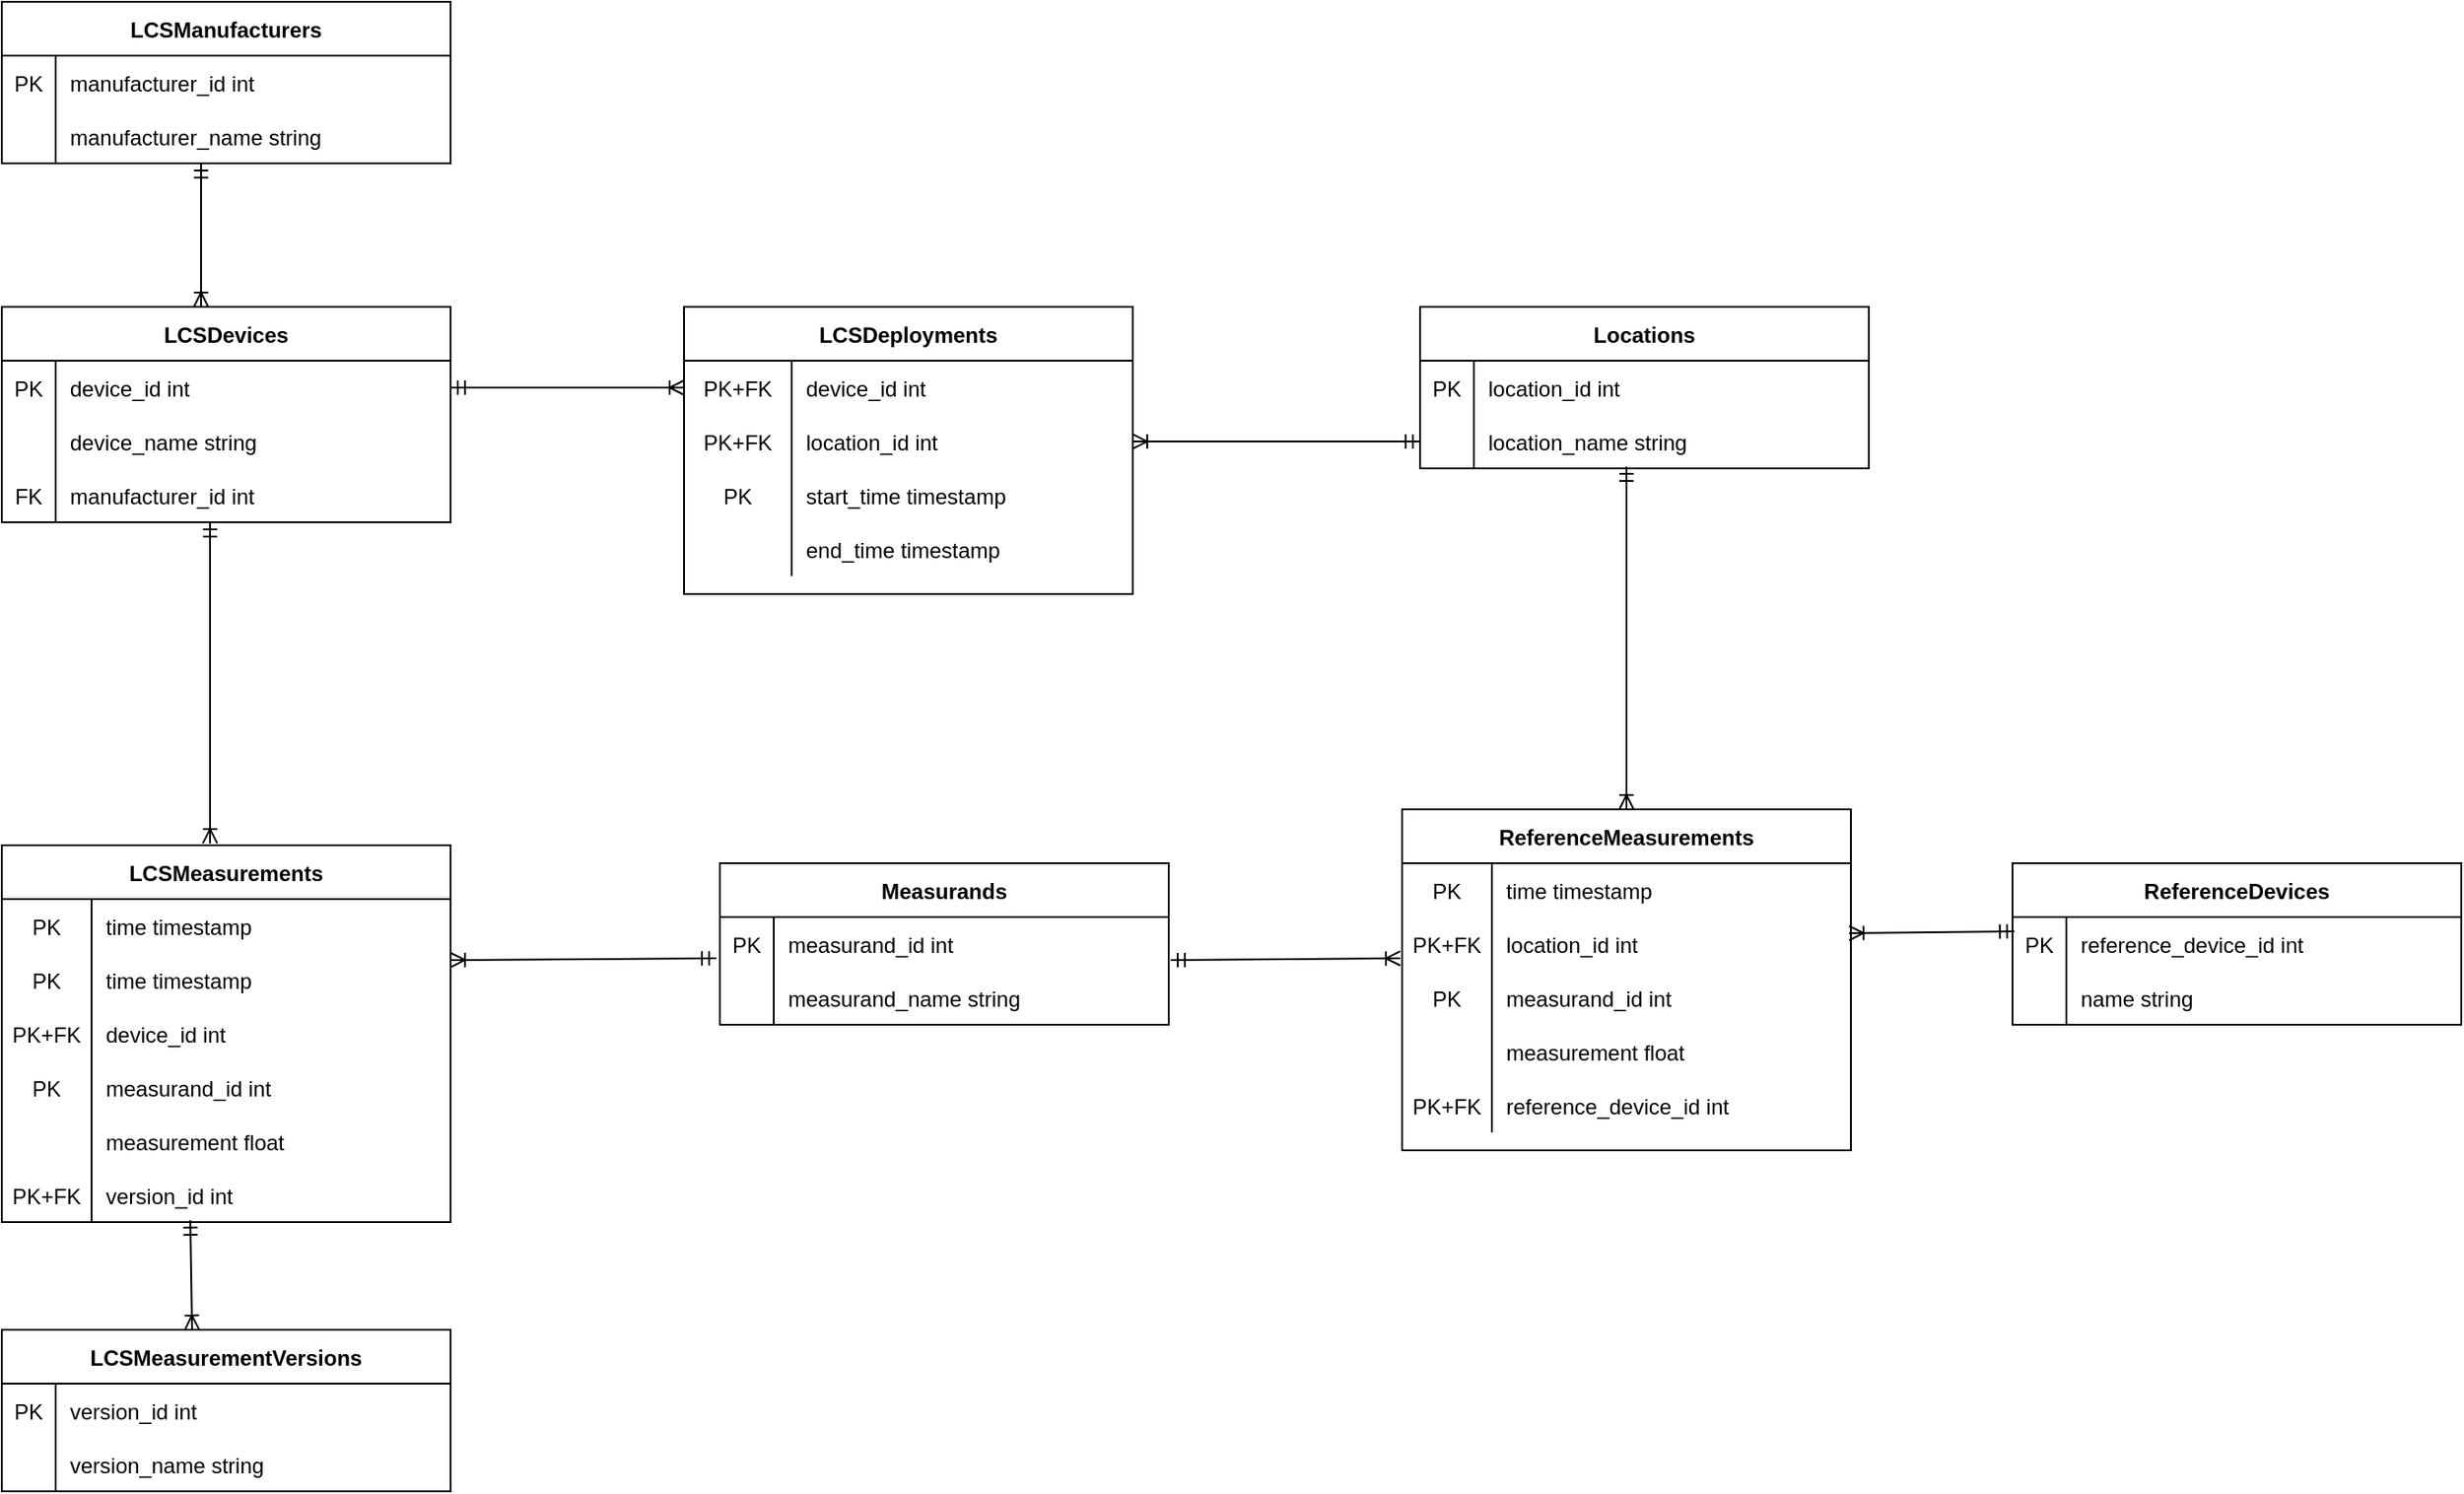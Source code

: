 <mxfile version="14.9.0" type="device"><diagram id="R2lEEEUBdFMjLlhIrx00" name="Page-1"><mxGraphModel dx="3087" dy="2118" grid="1" gridSize="10" guides="1" tooltips="1" connect="1" arrows="1" fold="1" page="1" pageScale="1" pageWidth="850" pageHeight="1100" math="0" shadow="0" extFonts="Permanent Marker^https://fonts.googleapis.com/css?family=Permanent+Marker"><root><mxCell id="0"/><mxCell id="1" parent="0"/><mxCell id="C-vyLk0tnHw3VtMMgP7b-2" value="ReferenceMeasurements" style="shape=table;startSize=30;container=1;collapsible=1;childLayout=tableLayout;fixedRows=1;rowLines=0;fontStyle=1;align=center;resizeLast=1;" parent="1" vertex="1"><mxGeometry x="680" y="120" width="250" height="190" as="geometry"/></mxCell><mxCell id="C-vyLk0tnHw3VtMMgP7b-6" value="" style="shape=partialRectangle;collapsible=0;dropTarget=0;pointerEvents=0;fillColor=none;points=[[0,0.5],[1,0.5]];portConstraint=eastwest;top=0;left=0;right=0;bottom=0;" parent="C-vyLk0tnHw3VtMMgP7b-2" vertex="1"><mxGeometry y="30" width="250" height="30" as="geometry"/></mxCell><mxCell id="C-vyLk0tnHw3VtMMgP7b-7" value="PK" style="shape=partialRectangle;overflow=hidden;connectable=0;fillColor=none;top=0;left=0;bottom=0;right=0;" parent="C-vyLk0tnHw3VtMMgP7b-6" vertex="1"><mxGeometry width="50" height="30" as="geometry"/></mxCell><mxCell id="C-vyLk0tnHw3VtMMgP7b-8" value="time timestamp" style="shape=partialRectangle;overflow=hidden;connectable=0;fillColor=none;top=0;left=0;bottom=0;right=0;align=left;spacingLeft=6;" parent="C-vyLk0tnHw3VtMMgP7b-6" vertex="1"><mxGeometry x="50" width="200" height="30" as="geometry"/></mxCell><mxCell id="C-vyLk0tnHw3VtMMgP7b-9" value="" style="shape=partialRectangle;collapsible=0;dropTarget=0;pointerEvents=0;fillColor=none;points=[[0,0.5],[1,0.5]];portConstraint=eastwest;top=0;left=0;right=0;bottom=0;" parent="C-vyLk0tnHw3VtMMgP7b-2" vertex="1"><mxGeometry y="60" width="250" height="30" as="geometry"/></mxCell><mxCell id="C-vyLk0tnHw3VtMMgP7b-10" value="PK+FK" style="shape=partialRectangle;overflow=hidden;connectable=0;fillColor=none;top=0;left=0;bottom=0;right=0;" parent="C-vyLk0tnHw3VtMMgP7b-9" vertex="1"><mxGeometry width="50" height="30" as="geometry"/></mxCell><mxCell id="C-vyLk0tnHw3VtMMgP7b-11" value="location_id int" style="shape=partialRectangle;overflow=hidden;connectable=0;fillColor=none;top=0;left=0;bottom=0;right=0;align=left;spacingLeft=6;" parent="C-vyLk0tnHw3VtMMgP7b-9" vertex="1"><mxGeometry x="50" width="200" height="30" as="geometry"/></mxCell><mxCell id="YqW83KVfoiyL361OglIS-1" value="" style="shape=partialRectangle;collapsible=0;dropTarget=0;pointerEvents=0;fillColor=none;points=[[0,0.5],[1,0.5]];portConstraint=eastwest;top=0;left=0;right=0;bottom=0;" parent="C-vyLk0tnHw3VtMMgP7b-2" vertex="1"><mxGeometry y="90" width="250" height="30" as="geometry"/></mxCell><mxCell id="YqW83KVfoiyL361OglIS-2" value="PK" style="shape=partialRectangle;overflow=hidden;connectable=0;fillColor=none;top=0;left=0;bottom=0;right=0;" parent="YqW83KVfoiyL361OglIS-1" vertex="1"><mxGeometry width="50" height="30" as="geometry"/></mxCell><mxCell id="YqW83KVfoiyL361OglIS-3" value="measurand_id int" style="shape=partialRectangle;overflow=hidden;connectable=0;fillColor=none;top=0;left=0;bottom=0;right=0;align=left;spacingLeft=6;" parent="YqW83KVfoiyL361OglIS-1" vertex="1"><mxGeometry x="50" width="200" height="30" as="geometry"/></mxCell><mxCell id="YqW83KVfoiyL361OglIS-22" value="" style="shape=partialRectangle;collapsible=0;dropTarget=0;pointerEvents=0;fillColor=none;points=[[0,0.5],[1,0.5]];portConstraint=eastwest;top=0;left=0;right=0;bottom=0;" parent="C-vyLk0tnHw3VtMMgP7b-2" vertex="1"><mxGeometry y="120" width="250" height="30" as="geometry"/></mxCell><mxCell id="YqW83KVfoiyL361OglIS-23" value="" style="shape=partialRectangle;overflow=hidden;connectable=0;fillColor=none;top=0;left=0;bottom=0;right=0;" parent="YqW83KVfoiyL361OglIS-22" vertex="1"><mxGeometry width="50" height="30" as="geometry"/></mxCell><mxCell id="YqW83KVfoiyL361OglIS-24" value="measurement float" style="shape=partialRectangle;overflow=hidden;connectable=0;fillColor=none;top=0;left=0;bottom=0;right=0;align=left;spacingLeft=6;" parent="YqW83KVfoiyL361OglIS-22" vertex="1"><mxGeometry x="50" width="200" height="30" as="geometry"/></mxCell><mxCell id="Z9Yyw4hM57cXpo2XPebn-12" value="" style="shape=partialRectangle;collapsible=0;dropTarget=0;pointerEvents=0;fillColor=none;points=[[0,0.5],[1,0.5]];portConstraint=eastwest;top=0;left=0;right=0;bottom=0;" vertex="1" parent="C-vyLk0tnHw3VtMMgP7b-2"><mxGeometry y="150" width="250" height="30" as="geometry"/></mxCell><mxCell id="Z9Yyw4hM57cXpo2XPebn-13" value="PK+FK" style="shape=partialRectangle;overflow=hidden;connectable=0;fillColor=none;top=0;left=0;bottom=0;right=0;" vertex="1" parent="Z9Yyw4hM57cXpo2XPebn-12"><mxGeometry width="50" height="30" as="geometry"/></mxCell><mxCell id="Z9Yyw4hM57cXpo2XPebn-14" value="reference_device_id int" style="shape=partialRectangle;overflow=hidden;connectable=0;fillColor=none;top=0;left=0;bottom=0;right=0;align=left;spacingLeft=6;" vertex="1" parent="Z9Yyw4hM57cXpo2XPebn-12"><mxGeometry x="50" width="200" height="30" as="geometry"/></mxCell><mxCell id="C-vyLk0tnHw3VtMMgP7b-13" value="LCSDeployments" style="shape=table;startSize=30;container=1;collapsible=1;childLayout=tableLayout;fixedRows=1;rowLines=0;fontStyle=1;align=center;resizeLast=1;" parent="1" vertex="1"><mxGeometry x="280" y="-160" width="250" height="160" as="geometry"/></mxCell><mxCell id="C-vyLk0tnHw3VtMMgP7b-17" value="" style="shape=partialRectangle;collapsible=0;dropTarget=0;pointerEvents=0;fillColor=none;points=[[0,0.5],[1,0.5]];portConstraint=eastwest;top=0;left=0;right=0;bottom=0;" parent="C-vyLk0tnHw3VtMMgP7b-13" vertex="1"><mxGeometry y="30" width="250" height="30" as="geometry"/></mxCell><mxCell id="C-vyLk0tnHw3VtMMgP7b-18" value="PK+FK" style="shape=partialRectangle;overflow=hidden;connectable=0;fillColor=none;top=0;left=0;bottom=0;right=0;" parent="C-vyLk0tnHw3VtMMgP7b-17" vertex="1"><mxGeometry width="60" height="30" as="geometry"/></mxCell><mxCell id="C-vyLk0tnHw3VtMMgP7b-19" value="device_id int" style="shape=partialRectangle;overflow=hidden;connectable=0;fillColor=none;top=0;left=0;bottom=0;right=0;align=left;spacingLeft=6;" parent="C-vyLk0tnHw3VtMMgP7b-17" vertex="1"><mxGeometry x="60" width="190" height="30" as="geometry"/></mxCell><mxCell id="C-vyLk0tnHw3VtMMgP7b-20" value="" style="shape=partialRectangle;collapsible=0;dropTarget=0;pointerEvents=0;fillColor=none;points=[[0,0.5],[1,0.5]];portConstraint=eastwest;top=0;left=0;right=0;bottom=0;" parent="C-vyLk0tnHw3VtMMgP7b-13" vertex="1"><mxGeometry y="60" width="250" height="30" as="geometry"/></mxCell><mxCell id="C-vyLk0tnHw3VtMMgP7b-21" value="PK+FK" style="shape=partialRectangle;overflow=hidden;connectable=0;fillColor=none;top=0;left=0;bottom=0;right=0;" parent="C-vyLk0tnHw3VtMMgP7b-20" vertex="1"><mxGeometry width="60" height="30" as="geometry"/></mxCell><mxCell id="C-vyLk0tnHw3VtMMgP7b-22" value="location_id int" style="shape=partialRectangle;overflow=hidden;connectable=0;fillColor=none;top=0;left=0;bottom=0;right=0;align=left;spacingLeft=6;" parent="C-vyLk0tnHw3VtMMgP7b-20" vertex="1"><mxGeometry x="60" width="190" height="30" as="geometry"/></mxCell><mxCell id="YqW83KVfoiyL361OglIS-28" value="" style="shape=partialRectangle;collapsible=0;dropTarget=0;pointerEvents=0;fillColor=none;points=[[0,0.5],[1,0.5]];portConstraint=eastwest;top=0;left=0;right=0;bottom=0;" parent="C-vyLk0tnHw3VtMMgP7b-13" vertex="1"><mxGeometry y="90" width="250" height="30" as="geometry"/></mxCell><mxCell id="YqW83KVfoiyL361OglIS-29" value="PK" style="shape=partialRectangle;overflow=hidden;connectable=0;fillColor=none;top=0;left=0;bottom=0;right=0;" parent="YqW83KVfoiyL361OglIS-28" vertex="1"><mxGeometry width="60" height="30" as="geometry"/></mxCell><mxCell id="YqW83KVfoiyL361OglIS-30" value="start_time timestamp" style="shape=partialRectangle;overflow=hidden;connectable=0;fillColor=none;top=0;left=0;bottom=0;right=0;align=left;spacingLeft=6;" parent="YqW83KVfoiyL361OglIS-28" vertex="1"><mxGeometry x="60" width="190" height="30" as="geometry"/></mxCell><mxCell id="YqW83KVfoiyL361OglIS-31" value="" style="shape=partialRectangle;collapsible=0;dropTarget=0;pointerEvents=0;fillColor=none;points=[[0,0.5],[1,0.5]];portConstraint=eastwest;top=0;left=0;right=0;bottom=0;" parent="C-vyLk0tnHw3VtMMgP7b-13" vertex="1"><mxGeometry y="120" width="250" height="30" as="geometry"/></mxCell><mxCell id="YqW83KVfoiyL361OglIS-32" value="    " style="shape=partialRectangle;overflow=hidden;connectable=0;fillColor=none;top=0;left=0;bottom=0;right=0;" parent="YqW83KVfoiyL361OglIS-31" vertex="1"><mxGeometry width="60" height="30" as="geometry"/></mxCell><mxCell id="YqW83KVfoiyL361OglIS-33" value="end_time timestamp" style="shape=partialRectangle;overflow=hidden;connectable=0;fillColor=none;top=0;left=0;bottom=0;right=0;align=left;spacingLeft=6;" parent="YqW83KVfoiyL361OglIS-31" vertex="1"><mxGeometry x="60" width="190" height="30" as="geometry"/></mxCell><mxCell id="C-vyLk0tnHw3VtMMgP7b-23" value="LCSMeasurements" style="shape=table;startSize=30;container=1;collapsible=1;childLayout=tableLayout;fixedRows=1;rowLines=0;fontStyle=1;align=center;resizeLast=1;" parent="1" vertex="1"><mxGeometry x="-100" y="140" width="250" height="210" as="geometry"/></mxCell><mxCell id="Z9Yyw4hM57cXpo2XPebn-15" value="" style="shape=partialRectangle;collapsible=0;dropTarget=0;pointerEvents=0;fillColor=none;points=[[0,0.5],[1,0.5]];portConstraint=eastwest;top=0;left=0;right=0;bottom=0;" vertex="1" parent="C-vyLk0tnHw3VtMMgP7b-23"><mxGeometry y="30" width="250" height="30" as="geometry"/></mxCell><mxCell id="Z9Yyw4hM57cXpo2XPebn-16" value="PK" style="shape=partialRectangle;overflow=hidden;connectable=0;fillColor=none;top=0;left=0;bottom=0;right=0;" vertex="1" parent="Z9Yyw4hM57cXpo2XPebn-15"><mxGeometry width="50" height="30" as="geometry"/></mxCell><mxCell id="Z9Yyw4hM57cXpo2XPebn-17" value="time timestamp" style="shape=partialRectangle;overflow=hidden;connectable=0;fillColor=none;top=0;left=0;bottom=0;right=0;align=left;spacingLeft=6;" vertex="1" parent="Z9Yyw4hM57cXpo2XPebn-15"><mxGeometry x="50" width="200" height="30" as="geometry"/></mxCell><mxCell id="C-vyLk0tnHw3VtMMgP7b-27" value="" style="shape=partialRectangle;collapsible=0;dropTarget=0;pointerEvents=0;fillColor=none;points=[[0,0.5],[1,0.5]];portConstraint=eastwest;top=0;left=0;right=0;bottom=0;" parent="C-vyLk0tnHw3VtMMgP7b-23" vertex="1"><mxGeometry y="60" width="250" height="30" as="geometry"/></mxCell><mxCell id="C-vyLk0tnHw3VtMMgP7b-28" value="PK" style="shape=partialRectangle;overflow=hidden;connectable=0;fillColor=none;top=0;left=0;bottom=0;right=0;" parent="C-vyLk0tnHw3VtMMgP7b-27" vertex="1"><mxGeometry width="50" height="30" as="geometry"/></mxCell><mxCell id="C-vyLk0tnHw3VtMMgP7b-29" value="time timestamp" style="shape=partialRectangle;overflow=hidden;connectable=0;fillColor=none;top=0;left=0;bottom=0;right=0;align=left;spacingLeft=6;" parent="C-vyLk0tnHw3VtMMgP7b-27" vertex="1"><mxGeometry x="50" width="200" height="30" as="geometry"/></mxCell><mxCell id="YqW83KVfoiyL361OglIS-7" value="" style="shape=partialRectangle;collapsible=0;dropTarget=0;pointerEvents=0;fillColor=none;points=[[0,0.5],[1,0.5]];portConstraint=eastwest;top=0;left=0;right=0;bottom=0;" parent="C-vyLk0tnHw3VtMMgP7b-23" vertex="1"><mxGeometry y="90" width="250" height="30" as="geometry"/></mxCell><mxCell id="YqW83KVfoiyL361OglIS-8" value="PK+FK" style="shape=partialRectangle;overflow=hidden;connectable=0;fillColor=none;top=0;left=0;bottom=0;right=0;" parent="YqW83KVfoiyL361OglIS-7" vertex="1"><mxGeometry width="50" height="30" as="geometry"/></mxCell><mxCell id="YqW83KVfoiyL361OglIS-9" value="device_id int" style="shape=partialRectangle;overflow=hidden;connectable=0;fillColor=none;top=0;left=0;bottom=0;right=0;align=left;spacingLeft=6;" parent="YqW83KVfoiyL361OglIS-7" vertex="1"><mxGeometry x="50" width="200" height="30" as="geometry"/></mxCell><mxCell id="YqW83KVfoiyL361OglIS-10" value="" style="shape=partialRectangle;collapsible=0;dropTarget=0;pointerEvents=0;fillColor=none;points=[[0,0.5],[1,0.5]];portConstraint=eastwest;top=0;left=0;right=0;bottom=0;" parent="C-vyLk0tnHw3VtMMgP7b-23" vertex="1"><mxGeometry y="120" width="250" height="30" as="geometry"/></mxCell><mxCell id="YqW83KVfoiyL361OglIS-11" value="PK" style="shape=partialRectangle;overflow=hidden;connectable=0;fillColor=none;top=0;left=0;bottom=0;right=0;" parent="YqW83KVfoiyL361OglIS-10" vertex="1"><mxGeometry width="50" height="30" as="geometry"/></mxCell><mxCell id="YqW83KVfoiyL361OglIS-12" value="measurand_id int" style="shape=partialRectangle;overflow=hidden;connectable=0;fillColor=none;top=0;left=0;bottom=0;right=0;align=left;spacingLeft=6;" parent="YqW83KVfoiyL361OglIS-10" vertex="1"><mxGeometry x="50" width="200" height="30" as="geometry"/></mxCell><mxCell id="YqW83KVfoiyL361OglIS-13" value="" style="shape=partialRectangle;collapsible=0;dropTarget=0;pointerEvents=0;fillColor=none;points=[[0,0.5],[1,0.5]];portConstraint=eastwest;top=0;left=0;right=0;bottom=0;" parent="C-vyLk0tnHw3VtMMgP7b-23" vertex="1"><mxGeometry y="150" width="250" height="30" as="geometry"/></mxCell><mxCell id="YqW83KVfoiyL361OglIS-14" value="" style="shape=partialRectangle;overflow=hidden;connectable=0;fillColor=none;top=0;left=0;bottom=0;right=0;" parent="YqW83KVfoiyL361OglIS-13" vertex="1"><mxGeometry width="50" height="30" as="geometry"/></mxCell><mxCell id="YqW83KVfoiyL361OglIS-15" value="measurement float" style="shape=partialRectangle;overflow=hidden;connectable=0;fillColor=none;top=0;left=0;bottom=0;right=0;align=left;spacingLeft=6;" parent="YqW83KVfoiyL361OglIS-13" vertex="1"><mxGeometry x="50" width="200" height="30" as="geometry"/></mxCell><mxCell id="YqW83KVfoiyL361OglIS-84" value="" style="shape=partialRectangle;collapsible=0;dropTarget=0;pointerEvents=0;points=[[0,0.5],[1,0.5]];portConstraint=eastwest;top=0;left=0;right=0;bottom=0;fillColor=none;" parent="C-vyLk0tnHw3VtMMgP7b-23" vertex="1"><mxGeometry y="180" width="250" height="30" as="geometry"/></mxCell><mxCell id="YqW83KVfoiyL361OglIS-85" value="PK+FK" style="shape=partialRectangle;overflow=hidden;connectable=0;fillColor=none;top=0;left=0;bottom=0;right=0;" parent="YqW83KVfoiyL361OglIS-84" vertex="1"><mxGeometry width="50" height="30" as="geometry"/></mxCell><mxCell id="YqW83KVfoiyL361OglIS-86" value="version_id int" style="shape=partialRectangle;overflow=hidden;connectable=0;fillColor=none;top=0;left=0;bottom=0;right=0;align=left;spacingLeft=6;" parent="YqW83KVfoiyL361OglIS-84" vertex="1"><mxGeometry x="50" width="200" height="30" as="geometry"/></mxCell><mxCell id="YqW83KVfoiyL361OglIS-38" value="LCSDevices" style="shape=table;startSize=30;container=1;collapsible=1;childLayout=tableLayout;fixedRows=1;rowLines=0;fontStyle=1;align=center;resizeLast=1;" parent="1" vertex="1"><mxGeometry x="-100" y="-160" width="250" height="120" as="geometry"/></mxCell><mxCell id="YqW83KVfoiyL361OglIS-39" value="" style="shape=partialRectangle;collapsible=0;dropTarget=0;pointerEvents=0;fillColor=none;points=[[0,0.5],[1,0.5]];portConstraint=eastwest;top=0;left=0;right=0;bottom=0;" parent="YqW83KVfoiyL361OglIS-38" vertex="1"><mxGeometry y="30" width="250" height="30" as="geometry"/></mxCell><mxCell id="YqW83KVfoiyL361OglIS-40" value="PK" style="shape=partialRectangle;overflow=hidden;connectable=0;fillColor=none;top=0;left=0;bottom=0;right=0;" parent="YqW83KVfoiyL361OglIS-39" vertex="1"><mxGeometry width="30" height="30" as="geometry"/></mxCell><mxCell id="YqW83KVfoiyL361OglIS-41" value="device_id int" style="shape=partialRectangle;overflow=hidden;connectable=0;fillColor=none;top=0;left=0;bottom=0;right=0;align=left;spacingLeft=6;" parent="YqW83KVfoiyL361OglIS-39" vertex="1"><mxGeometry x="30" width="220" height="30" as="geometry"/></mxCell><mxCell id="YqW83KVfoiyL361OglIS-42" value="" style="shape=partialRectangle;collapsible=0;dropTarget=0;pointerEvents=0;fillColor=none;points=[[0,0.5],[1,0.5]];portConstraint=eastwest;top=0;left=0;right=0;bottom=0;" parent="YqW83KVfoiyL361OglIS-38" vertex="1"><mxGeometry y="60" width="250" height="30" as="geometry"/></mxCell><mxCell id="YqW83KVfoiyL361OglIS-43" value="" style="shape=partialRectangle;overflow=hidden;connectable=0;fillColor=none;top=0;left=0;bottom=0;right=0;" parent="YqW83KVfoiyL361OglIS-42" vertex="1"><mxGeometry width="30" height="30" as="geometry"/></mxCell><mxCell id="YqW83KVfoiyL361OglIS-44" value="device_name string" style="shape=partialRectangle;overflow=hidden;connectable=0;fillColor=none;top=0;left=0;bottom=0;right=0;align=left;spacingLeft=6;" parent="YqW83KVfoiyL361OglIS-42" vertex="1"><mxGeometry x="30" width="220" height="30" as="geometry"/></mxCell><mxCell id="YqW83KVfoiyL361OglIS-51" value="" style="shape=partialRectangle;collapsible=0;dropTarget=0;pointerEvents=0;fillColor=none;points=[[0,0.5],[1,0.5]];portConstraint=eastwest;top=0;left=0;right=0;bottom=0;" parent="YqW83KVfoiyL361OglIS-38" vertex="1"><mxGeometry y="90" width="250" height="30" as="geometry"/></mxCell><mxCell id="YqW83KVfoiyL361OglIS-52" value="FK" style="shape=partialRectangle;overflow=hidden;connectable=0;fillColor=none;top=0;left=0;bottom=0;right=0;" parent="YqW83KVfoiyL361OglIS-51" vertex="1"><mxGeometry width="30" height="30" as="geometry"/></mxCell><mxCell id="YqW83KVfoiyL361OglIS-53" value="manufacturer_id int" style="shape=partialRectangle;overflow=hidden;connectable=0;fillColor=none;top=0;left=0;bottom=0;right=0;align=left;spacingLeft=6;" parent="YqW83KVfoiyL361OglIS-51" vertex="1"><mxGeometry x="30" width="220" height="30" as="geometry"/></mxCell><mxCell id="YqW83KVfoiyL361OglIS-54" value="LCSManufacturers" style="shape=table;startSize=30;container=1;collapsible=1;childLayout=tableLayout;fixedRows=1;rowLines=0;fontStyle=1;align=center;resizeLast=1;" parent="1" vertex="1"><mxGeometry x="-100" y="-330" width="250" height="90" as="geometry"/></mxCell><mxCell id="YqW83KVfoiyL361OglIS-55" value="" style="shape=partialRectangle;collapsible=0;dropTarget=0;pointerEvents=0;fillColor=none;points=[[0,0.5],[1,0.5]];portConstraint=eastwest;top=0;left=0;right=0;bottom=0;" parent="YqW83KVfoiyL361OglIS-54" vertex="1"><mxGeometry y="30" width="250" height="30" as="geometry"/></mxCell><mxCell id="YqW83KVfoiyL361OglIS-56" value="PK" style="shape=partialRectangle;overflow=hidden;connectable=0;fillColor=none;top=0;left=0;bottom=0;right=0;" parent="YqW83KVfoiyL361OglIS-55" vertex="1"><mxGeometry width="30" height="30" as="geometry"/></mxCell><mxCell id="YqW83KVfoiyL361OglIS-57" value="manufacturer_id int" style="shape=partialRectangle;overflow=hidden;connectable=0;fillColor=none;top=0;left=0;bottom=0;right=0;align=left;spacingLeft=6;" parent="YqW83KVfoiyL361OglIS-55" vertex="1"><mxGeometry x="30" width="220" height="30" as="geometry"/></mxCell><mxCell id="YqW83KVfoiyL361OglIS-58" value="" style="shape=partialRectangle;collapsible=0;dropTarget=0;pointerEvents=0;fillColor=none;points=[[0,0.5],[1,0.5]];portConstraint=eastwest;top=0;left=0;right=0;bottom=0;" parent="YqW83KVfoiyL361OglIS-54" vertex="1"><mxGeometry y="60" width="250" height="30" as="geometry"/></mxCell><mxCell id="YqW83KVfoiyL361OglIS-59" value="" style="shape=partialRectangle;overflow=hidden;connectable=0;fillColor=none;top=0;left=0;bottom=0;right=0;" parent="YqW83KVfoiyL361OglIS-58" vertex="1"><mxGeometry width="30" height="30" as="geometry"/></mxCell><mxCell id="YqW83KVfoiyL361OglIS-60" value="manufacturer_name string" style="shape=partialRectangle;overflow=hidden;connectable=0;fillColor=none;top=0;left=0;bottom=0;right=0;align=left;spacingLeft=6;" parent="YqW83KVfoiyL361OglIS-58" vertex="1"><mxGeometry x="30" width="220" height="30" as="geometry"/></mxCell><mxCell id="YqW83KVfoiyL361OglIS-64" value="Locations" style="shape=table;startSize=30;container=1;collapsible=1;childLayout=tableLayout;fixedRows=1;rowLines=0;fontStyle=1;align=center;resizeLast=1;" parent="1" vertex="1"><mxGeometry x="690" y="-160" width="250" height="90" as="geometry"/></mxCell><mxCell id="YqW83KVfoiyL361OglIS-65" value="" style="shape=partialRectangle;collapsible=0;dropTarget=0;pointerEvents=0;fillColor=none;points=[[0,0.5],[1,0.5]];portConstraint=eastwest;top=0;left=0;right=0;bottom=0;" parent="YqW83KVfoiyL361OglIS-64" vertex="1"><mxGeometry y="30" width="250" height="30" as="geometry"/></mxCell><mxCell id="YqW83KVfoiyL361OglIS-66" value="PK" style="shape=partialRectangle;overflow=hidden;connectable=0;fillColor=none;top=0;left=0;bottom=0;right=0;" parent="YqW83KVfoiyL361OglIS-65" vertex="1"><mxGeometry width="30" height="30" as="geometry"/></mxCell><mxCell id="YqW83KVfoiyL361OglIS-67" value="location_id int" style="shape=partialRectangle;overflow=hidden;connectable=0;fillColor=none;top=0;left=0;bottom=0;right=0;align=left;spacingLeft=6;" parent="YqW83KVfoiyL361OglIS-65" vertex="1"><mxGeometry x="30" width="220" height="30" as="geometry"/></mxCell><mxCell id="YqW83KVfoiyL361OglIS-68" value="" style="shape=partialRectangle;collapsible=0;dropTarget=0;pointerEvents=0;fillColor=none;points=[[0,0.5],[1,0.5]];portConstraint=eastwest;top=0;left=0;right=0;bottom=0;" parent="YqW83KVfoiyL361OglIS-64" vertex="1"><mxGeometry y="60" width="250" height="30" as="geometry"/></mxCell><mxCell id="YqW83KVfoiyL361OglIS-69" value="" style="shape=partialRectangle;overflow=hidden;connectable=0;fillColor=none;top=0;left=0;bottom=0;right=0;" parent="YqW83KVfoiyL361OglIS-68" vertex="1"><mxGeometry width="30" height="30" as="geometry"/></mxCell><mxCell id="YqW83KVfoiyL361OglIS-70" value="location_name string" style="shape=partialRectangle;overflow=hidden;connectable=0;fillColor=none;top=0;left=0;bottom=0;right=0;align=left;spacingLeft=6;" parent="YqW83KVfoiyL361OglIS-68" vertex="1"><mxGeometry x="30" width="220" height="30" as="geometry"/></mxCell><mxCell id="YqW83KVfoiyL361OglIS-79" value="" style="fontSize=12;html=1;endArrow=ERoneToMany;startArrow=ERmandOne;entryX=0.5;entryY=0;entryDx=0;entryDy=0;exitX=0.46;exitY=0.967;exitDx=0;exitDy=0;exitPerimeter=0;" parent="1" target="C-vyLk0tnHw3VtMMgP7b-2" edge="1" source="YqW83KVfoiyL361OglIS-68"><mxGeometry width="100" height="100" relative="1" as="geometry"><mxPoint x="805" y="-10" as="sourcePoint"/><mxPoint x="533.5" y="-78.06" as="targetPoint"/></mxGeometry></mxCell><mxCell id="YqW83KVfoiyL361OglIS-80" value="" style="fontSize=12;html=1;endArrow=ERoneToMany;startArrow=ERmandOne;entryX=1;entryY=0.5;entryDx=0;entryDy=0;exitX=0;exitY=0.5;exitDx=0;exitDy=0;" parent="1" source="YqW83KVfoiyL361OglIS-68" target="C-vyLk0tnHw3VtMMgP7b-20" edge="1"><mxGeometry width="100" height="100" relative="1" as="geometry"><mxPoint x="290" y="-75" as="sourcePoint"/><mxPoint x="247" y="126.94" as="targetPoint"/></mxGeometry></mxCell><mxCell id="YqW83KVfoiyL361OglIS-81" value="" style="fontSize=12;html=1;endArrow=ERoneToMany;startArrow=ERmandOne;entryX=0.464;entryY=-0.005;entryDx=0;entryDy=0;entryPerimeter=0;" parent="1" target="C-vyLk0tnHw3VtMMgP7b-23" edge="1"><mxGeometry width="100" height="100" relative="1" as="geometry"><mxPoint x="16" y="-40" as="sourcePoint"/><mxPoint x="-30" y="231.94" as="targetPoint"/></mxGeometry></mxCell><mxCell id="YqW83KVfoiyL361OglIS-82" value="" style="edgeStyle=orthogonalEdgeStyle;fontSize=12;html=1;endArrow=ERoneToMany;startArrow=ERmandOne;entryX=0;entryY=0.5;entryDx=0;entryDy=0;exitX=1;exitY=0.5;exitDx=0;exitDy=0;" parent="1" source="YqW83KVfoiyL361OglIS-39" target="C-vyLk0tnHw3VtMMgP7b-17" edge="1"><mxGeometry width="100" height="100" relative="1" as="geometry"><mxPoint x="25" y="-30" as="sourcePoint"/><mxPoint x="130" y="235" as="targetPoint"/></mxGeometry></mxCell><mxCell id="YqW83KVfoiyL361OglIS-83" value="" style="edgeStyle=orthogonalEdgeStyle;fontSize=12;html=1;endArrow=ERoneToMany;startArrow=ERmandOne;exitX=0.444;exitY=1;exitDx=0;exitDy=0;exitPerimeter=0;" parent="1" source="YqW83KVfoiyL361OglIS-58" edge="1"><mxGeometry width="100" height="100" relative="1" as="geometry"><mxPoint x="25" y="-30" as="sourcePoint"/><mxPoint x="11" y="-160" as="targetPoint"/></mxGeometry></mxCell><mxCell id="D-VLP_HT_0XyDQb2kMGl-1" value="LCSMeasurementVersions" style="shape=table;startSize=30;container=1;collapsible=1;childLayout=tableLayout;fixedRows=1;rowLines=0;fontStyle=1;align=center;resizeLast=1;fillColor=none;" parent="1" vertex="1"><mxGeometry x="-100" y="410" width="250" height="90" as="geometry"/></mxCell><mxCell id="D-VLP_HT_0XyDQb2kMGl-2" value="" style="shape=partialRectangle;collapsible=0;dropTarget=0;pointerEvents=0;fillColor=none;points=[[0,0.5],[1,0.5]];portConstraint=eastwest;top=0;left=0;right=0;bottom=0;" parent="D-VLP_HT_0XyDQb2kMGl-1" vertex="1"><mxGeometry y="30" width="250" height="30" as="geometry"/></mxCell><mxCell id="D-VLP_HT_0XyDQb2kMGl-3" value="PK" style="shape=partialRectangle;overflow=hidden;connectable=0;fillColor=none;top=0;left=0;bottom=0;right=0;" parent="D-VLP_HT_0XyDQb2kMGl-2" vertex="1"><mxGeometry width="30" height="30" as="geometry"/></mxCell><mxCell id="D-VLP_HT_0XyDQb2kMGl-4" value="version_id int" style="shape=partialRectangle;overflow=hidden;connectable=0;fillColor=none;top=0;left=0;bottom=0;right=0;align=left;spacingLeft=6;" parent="D-VLP_HT_0XyDQb2kMGl-2" vertex="1"><mxGeometry x="30" width="220" height="30" as="geometry"/></mxCell><mxCell id="D-VLP_HT_0XyDQb2kMGl-5" value="" style="shape=partialRectangle;collapsible=0;dropTarget=0;pointerEvents=0;fillColor=none;points=[[0,0.5],[1,0.5]];portConstraint=eastwest;top=0;left=0;right=0;bottom=0;" parent="D-VLP_HT_0XyDQb2kMGl-1" vertex="1"><mxGeometry y="60" width="250" height="30" as="geometry"/></mxCell><mxCell id="D-VLP_HT_0XyDQb2kMGl-6" value="" style="shape=partialRectangle;overflow=hidden;connectable=0;fillColor=none;top=0;left=0;bottom=0;right=0;" parent="D-VLP_HT_0XyDQb2kMGl-5" vertex="1"><mxGeometry width="30" height="30" as="geometry"/></mxCell><mxCell id="D-VLP_HT_0XyDQb2kMGl-7" value="version_name string" style="shape=partialRectangle;overflow=hidden;connectable=0;fillColor=none;top=0;left=0;bottom=0;right=0;align=left;spacingLeft=6;" parent="D-VLP_HT_0XyDQb2kMGl-5" vertex="1"><mxGeometry x="30" width="220" height="30" as="geometry"/></mxCell><mxCell id="D-VLP_HT_0XyDQb2kMGl-17" value="" style="fontSize=12;html=1;endArrow=ERoneToMany;startArrow=ERmandOne;entryX=0.424;entryY=0;entryDx=0;entryDy=0;exitX=0.42;exitY=0.967;exitDx=0;exitDy=0;exitPerimeter=0;entryPerimeter=0;" parent="1" source="YqW83KVfoiyL361OglIS-84" target="D-VLP_HT_0XyDQb2kMGl-1" edge="1"><mxGeometry width="100" height="100" relative="1" as="geometry"><mxPoint x="815" as="sourcePoint"/><mxPoint x="815" y="130" as="targetPoint"/></mxGeometry></mxCell><mxCell id="Z9Yyw4hM57cXpo2XPebn-1" value="ReferenceDevices" style="shape=table;startSize=30;container=1;collapsible=1;childLayout=tableLayout;fixedRows=1;rowLines=0;fontStyle=1;align=center;resizeLast=1;" vertex="1" parent="1"><mxGeometry x="1020" y="150" width="250" height="90" as="geometry"/></mxCell><mxCell id="Z9Yyw4hM57cXpo2XPebn-2" value="" style="shape=partialRectangle;collapsible=0;dropTarget=0;pointerEvents=0;fillColor=none;points=[[0,0.5],[1,0.5]];portConstraint=eastwest;top=0;left=0;right=0;bottom=0;" vertex="1" parent="Z9Yyw4hM57cXpo2XPebn-1"><mxGeometry y="30" width="250" height="30" as="geometry"/></mxCell><mxCell id="Z9Yyw4hM57cXpo2XPebn-3" value="PK" style="shape=partialRectangle;overflow=hidden;connectable=0;fillColor=none;top=0;left=0;bottom=0;right=0;" vertex="1" parent="Z9Yyw4hM57cXpo2XPebn-2"><mxGeometry width="30" height="30" as="geometry"/></mxCell><mxCell id="Z9Yyw4hM57cXpo2XPebn-4" value="reference_device_id int" style="shape=partialRectangle;overflow=hidden;connectable=0;fillColor=none;top=0;left=0;bottom=0;right=0;align=left;spacingLeft=6;" vertex="1" parent="Z9Yyw4hM57cXpo2XPebn-2"><mxGeometry x="30" width="220" height="30" as="geometry"/></mxCell><mxCell id="Z9Yyw4hM57cXpo2XPebn-5" value="" style="shape=partialRectangle;collapsible=0;dropTarget=0;pointerEvents=0;fillColor=none;points=[[0,0.5],[1,0.5]];portConstraint=eastwest;top=0;left=0;right=0;bottom=0;" vertex="1" parent="Z9Yyw4hM57cXpo2XPebn-1"><mxGeometry y="60" width="250" height="30" as="geometry"/></mxCell><mxCell id="Z9Yyw4hM57cXpo2XPebn-6" value="" style="shape=partialRectangle;overflow=hidden;connectable=0;fillColor=none;top=0;left=0;bottom=0;right=0;" vertex="1" parent="Z9Yyw4hM57cXpo2XPebn-5"><mxGeometry width="30" height="30" as="geometry"/></mxCell><mxCell id="Z9Yyw4hM57cXpo2XPebn-7" value="name string" style="shape=partialRectangle;overflow=hidden;connectable=0;fillColor=none;top=0;left=0;bottom=0;right=0;align=left;spacingLeft=6;" vertex="1" parent="Z9Yyw4hM57cXpo2XPebn-5"><mxGeometry x="30" width="220" height="30" as="geometry"/></mxCell><mxCell id="Z9Yyw4hM57cXpo2XPebn-11" value="" style="fontSize=12;html=1;endArrow=ERoneToMany;startArrow=ERmandOne;entryX=0.996;entryY=0.3;entryDx=0;entryDy=0;exitX=0.004;exitY=0.267;exitDx=0;exitDy=0;exitPerimeter=0;entryPerimeter=0;" edge="1" parent="1" source="Z9Yyw4hM57cXpo2XPebn-2" target="C-vyLk0tnHw3VtMMgP7b-9"><mxGeometry width="100" height="100" relative="1" as="geometry"><mxPoint x="1090" y="190" as="sourcePoint"/><mxPoint x="930" y="190" as="targetPoint"/></mxGeometry></mxCell><mxCell id="Z9Yyw4hM57cXpo2XPebn-18" value="Measurands" style="shape=table;startSize=30;container=1;collapsible=1;childLayout=tableLayout;fixedRows=1;rowLines=0;fontStyle=1;align=center;resizeLast=1;" vertex="1" parent="1"><mxGeometry x="300" y="150" width="250" height="90" as="geometry"/></mxCell><mxCell id="Z9Yyw4hM57cXpo2XPebn-19" value="" style="shape=partialRectangle;collapsible=0;dropTarget=0;pointerEvents=0;fillColor=none;points=[[0,0.5],[1,0.5]];portConstraint=eastwest;top=0;left=0;right=0;bottom=0;" vertex="1" parent="Z9Yyw4hM57cXpo2XPebn-18"><mxGeometry y="30" width="250" height="30" as="geometry"/></mxCell><mxCell id="Z9Yyw4hM57cXpo2XPebn-20" value="PK" style="shape=partialRectangle;overflow=hidden;connectable=0;fillColor=none;top=0;left=0;bottom=0;right=0;" vertex="1" parent="Z9Yyw4hM57cXpo2XPebn-19"><mxGeometry width="30" height="30" as="geometry"/></mxCell><mxCell id="Z9Yyw4hM57cXpo2XPebn-21" value="measurand_id int" style="shape=partialRectangle;overflow=hidden;connectable=0;fillColor=none;top=0;left=0;bottom=0;right=0;align=left;spacingLeft=6;" vertex="1" parent="Z9Yyw4hM57cXpo2XPebn-19"><mxGeometry x="30" width="220" height="30" as="geometry"/></mxCell><mxCell id="Z9Yyw4hM57cXpo2XPebn-22" value="" style="shape=partialRectangle;collapsible=0;dropTarget=0;pointerEvents=0;fillColor=none;points=[[0,0.5],[1,0.5]];portConstraint=eastwest;top=0;left=0;right=0;bottom=0;" vertex="1" parent="Z9Yyw4hM57cXpo2XPebn-18"><mxGeometry y="60" width="250" height="30" as="geometry"/></mxCell><mxCell id="Z9Yyw4hM57cXpo2XPebn-23" value="" style="shape=partialRectangle;overflow=hidden;connectable=0;fillColor=none;top=0;left=0;bottom=0;right=0;" vertex="1" parent="Z9Yyw4hM57cXpo2XPebn-22"><mxGeometry width="30" height="30" as="geometry"/></mxCell><mxCell id="Z9Yyw4hM57cXpo2XPebn-24" value="measurand_name string" style="shape=partialRectangle;overflow=hidden;connectable=0;fillColor=none;top=0;left=0;bottom=0;right=0;align=left;spacingLeft=6;" vertex="1" parent="Z9Yyw4hM57cXpo2XPebn-22"><mxGeometry x="30" width="220" height="30" as="geometry"/></mxCell><mxCell id="Z9Yyw4hM57cXpo2XPebn-29" value="" style="fontSize=12;html=1;endArrow=ERoneToMany;startArrow=ERmandOne;entryX=-0.004;entryY=0.767;entryDx=0;entryDy=0;entryPerimeter=0;exitX=1.004;exitY=0.8;exitDx=0;exitDy=0;exitPerimeter=0;" edge="1" parent="1" source="Z9Yyw4hM57cXpo2XPebn-19" target="C-vyLk0tnHw3VtMMgP7b-9"><mxGeometry width="100" height="100" relative="1" as="geometry"><mxPoint x="410" y="100" as="sourcePoint"/><mxPoint x="500" y="80.99" as="targetPoint"/></mxGeometry></mxCell><mxCell id="Z9Yyw4hM57cXpo2XPebn-30" value="" style="fontSize=12;html=1;endArrow=ERoneToMany;startArrow=ERmandOne;entryX=1;entryY=0.133;entryDx=0;entryDy=0;entryPerimeter=0;exitX=-0.008;exitY=0.767;exitDx=0;exitDy=0;exitPerimeter=0;" edge="1" parent="1" source="Z9Yyw4hM57cXpo2XPebn-19" target="C-vyLk0tnHw3VtMMgP7b-27"><mxGeometry width="100" height="100" relative="1" as="geometry"><mxPoint x="320" y="340.99" as="sourcePoint"/><mxPoint x="448" y="340" as="targetPoint"/></mxGeometry></mxCell></root></mxGraphModel></diagram></mxfile>